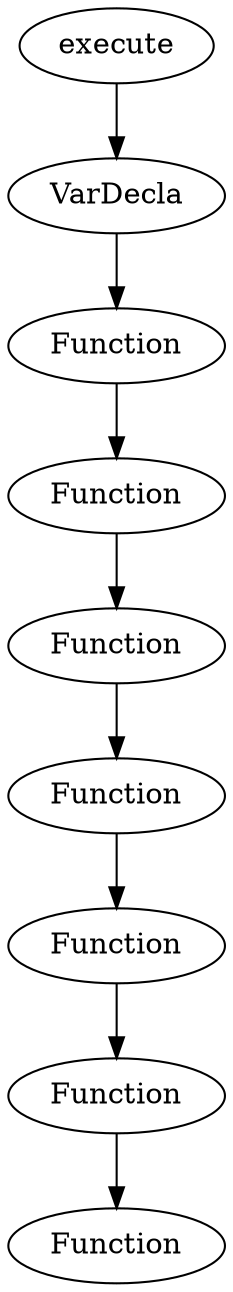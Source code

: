 digraph AST {
  node0 [label="execute"];
  node1 [label="VarDecla"];
  node2 [label="Function"];
  node3 [label="Function"];
  node4 [label="Function"];
  node5 [label="Function"];
  node6 [label="Function"];
  node7 [label="Function"];
  node8 [label="Function"];
  node0 -> node1;
  node1 -> node2;
  node2 -> node3;
  node3 -> node4;
  node4 -> node5;
  node5 -> node6;
  node6 -> node7;
  node7 -> node8;
}